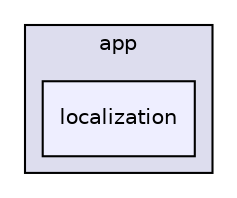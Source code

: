 digraph "Andriod/LocalizationActivity/gen/app/localization" {
  compound=true
  node [ fontsize="10", fontname="Helvetica"];
  edge [ labelfontsize="10", labelfontname="Helvetica"];
  subgraph clusterdir_08a07d1e4b070dba4598782df38fbc6b {
    graph [ bgcolor="#ddddee", pencolor="black", label="app" fontname="Helvetica", fontsize="10", URL="dir_08a07d1e4b070dba4598782df38fbc6b.html"]
  dir_62d5d0e43d462b7113ff5041d3d6c8fb [shape=box, label="localization", style="filled", fillcolor="#eeeeff", pencolor="black", URL="dir_62d5d0e43d462b7113ff5041d3d6c8fb.html"];
  }
}
